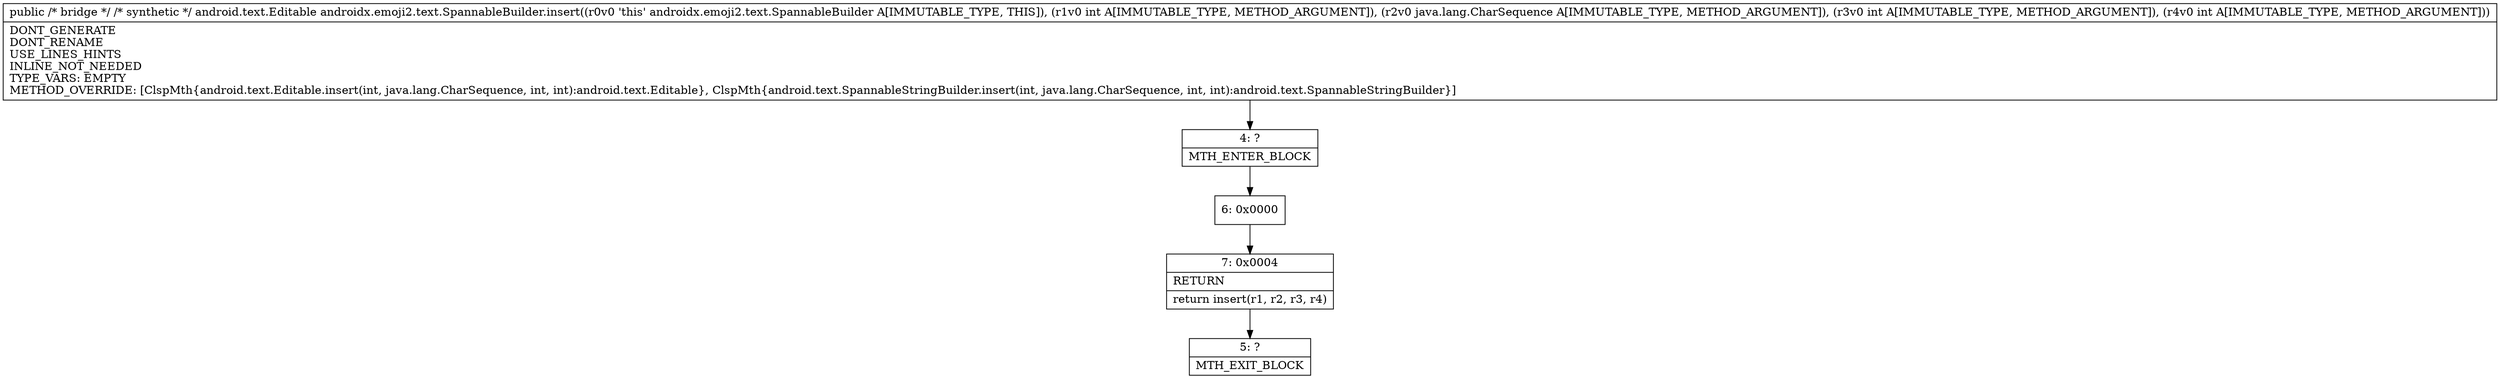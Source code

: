 digraph "CFG forandroidx.emoji2.text.SpannableBuilder.insert(ILjava\/lang\/CharSequence;II)Landroid\/text\/Editable;" {
Node_4 [shape=record,label="{4\:\ ?|MTH_ENTER_BLOCK\l}"];
Node_6 [shape=record,label="{6\:\ 0x0000}"];
Node_7 [shape=record,label="{7\:\ 0x0004|RETURN\l|return insert(r1, r2, r3, r4)\l}"];
Node_5 [shape=record,label="{5\:\ ?|MTH_EXIT_BLOCK\l}"];
MethodNode[shape=record,label="{public \/* bridge *\/ \/* synthetic *\/ android.text.Editable androidx.emoji2.text.SpannableBuilder.insert((r0v0 'this' androidx.emoji2.text.SpannableBuilder A[IMMUTABLE_TYPE, THIS]), (r1v0 int A[IMMUTABLE_TYPE, METHOD_ARGUMENT]), (r2v0 java.lang.CharSequence A[IMMUTABLE_TYPE, METHOD_ARGUMENT]), (r3v0 int A[IMMUTABLE_TYPE, METHOD_ARGUMENT]), (r4v0 int A[IMMUTABLE_TYPE, METHOD_ARGUMENT]))  | DONT_GENERATE\lDONT_RENAME\lUSE_LINES_HINTS\lINLINE_NOT_NEEDED\lTYPE_VARS: EMPTY\lMETHOD_OVERRIDE: [ClspMth\{android.text.Editable.insert(int, java.lang.CharSequence, int, int):android.text.Editable\}, ClspMth\{android.text.SpannableStringBuilder.insert(int, java.lang.CharSequence, int, int):android.text.SpannableStringBuilder\}]\l}"];
MethodNode -> Node_4;Node_4 -> Node_6;
Node_6 -> Node_7;
Node_7 -> Node_5;
}

